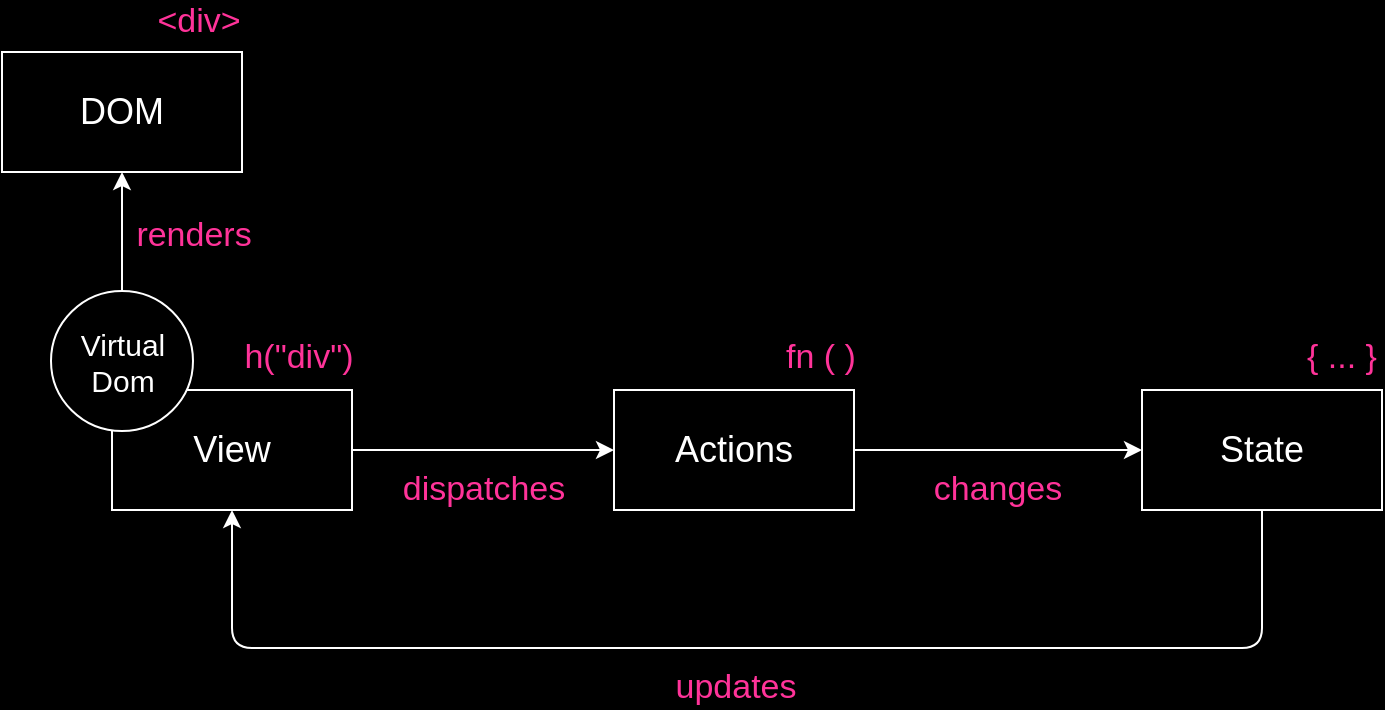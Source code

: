 <mxfile version="10.6.9" type="device"><diagram id="tg-fJTRu2kINH54C5oy3" name="Architecture"><mxGraphModel dx="1158" dy="649" grid="0" gridSize="10" guides="1" tooltips="1" connect="1" arrows="1" fold="1" page="1" pageScale="1" pageWidth="827" pageHeight="469" background="#000000" math="0" shadow="0"><root><mxCell id="0"/><mxCell id="1" parent="0"/><mxCell id="atz3QrsQZ0KJq1YXGvo5-6" value="" style="edgeStyle=orthogonalEdgeStyle;rounded=1;orthogonalLoop=1;jettySize=auto;html=1;strokeColor=#FFFFFF;fontSize=18;fontColor=#FFFFFF;entryX=0;entryY=0.5;entryDx=0;entryDy=0;" edge="1" parent="1" source="atz3QrsQZ0KJq1YXGvo5-1" target="atz3QrsQZ0KJq1YXGvo5-3"><mxGeometry relative="1" as="geometry"><mxPoint x="349" y="273" as="targetPoint"/></mxGeometry></mxCell><mxCell id="atz3QrsQZ0KJq1YXGvo5-1" value="View" style="rounded=0;whiteSpace=wrap;html=1;fillColor=none;strokeColor=#FFFFFF;fontColor=#FFFFFF;fontSize=18;" vertex="1" parent="1"><mxGeometry x="123" y="243" width="120" height="60" as="geometry"/></mxCell><mxCell id="atz3QrsQZ0KJq1YXGvo5-13" style="edgeStyle=orthogonalEdgeStyle;rounded=1;orthogonalLoop=1;jettySize=auto;html=1;exitX=0.5;exitY=1;exitDx=0;exitDy=0;strokeColor=#FFFFFF;fontSize=18;fontColor=#FFFFFF;entryX=0.5;entryY=1;entryDx=0;entryDy=0;" edge="1" parent="1" source="atz3QrsQZ0KJq1YXGvo5-2" target="atz3QrsQZ0KJq1YXGvo5-1"><mxGeometry relative="1" as="geometry"><mxPoint x="186" y="352" as="targetPoint"/><Array as="points"><mxPoint x="698" y="372"/><mxPoint x="183" y="372"/></Array></mxGeometry></mxCell><mxCell id="atz3QrsQZ0KJq1YXGvo5-2" value="State" style="rounded=0;whiteSpace=wrap;html=1;fillColor=none;strokeColor=#FFFFFF;fontColor=#FFFFFF;fontSize=18;verticalAlign=middle;" vertex="1" parent="1"><mxGeometry x="638" y="243" width="120" height="60" as="geometry"/></mxCell><mxCell id="atz3QrsQZ0KJq1YXGvo5-8" value="" style="edgeStyle=orthogonalEdgeStyle;rounded=1;orthogonalLoop=1;jettySize=auto;html=1;strokeColor=#FFFFFF;fontSize=18;fontColor=#FFFFFF;entryX=0;entryY=0.5;entryDx=0;entryDy=0;" edge="1" parent="1" source="atz3QrsQZ0KJq1YXGvo5-3" target="atz3QrsQZ0KJq1YXGvo5-2"><mxGeometry relative="1" as="geometry"><mxPoint x="553" y="273" as="targetPoint"/></mxGeometry></mxCell><mxCell id="atz3QrsQZ0KJq1YXGvo5-3" value="Actions" style="rounded=0;whiteSpace=wrap;html=1;fillColor=none;strokeColor=#FFFFFF;fontColor=#FFFFFF;fontSize=18;" vertex="1" parent="1"><mxGeometry x="374" y="243" width="120" height="60" as="geometry"/></mxCell><mxCell id="atz3QrsQZ0KJq1YXGvo5-24" style="edgeStyle=none;rounded=1;orthogonalLoop=1;jettySize=auto;html=1;exitX=0.5;exitY=0;exitDx=0;exitDy=0;entryX=0.5;entryY=1;entryDx=0;entryDy=0;strokeColor=#FFFFFF;fontSize=17;fontColor=#FF3399;" edge="1" parent="1" source="atz3QrsQZ0KJq1YXGvo5-14" target="atz3QrsQZ0KJq1YXGvo5-15"><mxGeometry relative="1" as="geometry"/></mxCell><mxCell id="atz3QrsQZ0KJq1YXGvo5-14" value="Virtual &lt;br&gt;Dom" style="ellipse;whiteSpace=wrap;html=1;strokeColor=#FFFFFF;fillColor=#000000;fontSize=15;fontColor=#FFFFFF;" vertex="1" parent="1"><mxGeometry x="92.5" y="193.5" width="71" height="70" as="geometry"/></mxCell><mxCell id="atz3QrsQZ0KJq1YXGvo5-15" value="DOM" style="rounded=0;whiteSpace=wrap;html=1;fillColor=none;strokeColor=#FFFFFF;fontColor=#FFFFFF;fontSize=18;" vertex="1" parent="1"><mxGeometry x="68" y="74" width="120" height="60" as="geometry"/></mxCell><mxCell id="atz3QrsQZ0KJq1YXGvo5-17" value="{ ... }" style="text;html=1;strokeColor=none;fillColor=none;align=center;verticalAlign=middle;whiteSpace=wrap;rounded=0;fontSize=17;fontColor=#FF3399;" vertex="1" parent="1"><mxGeometry x="718" y="217" width="40" height="20" as="geometry"/></mxCell><mxCell id="atz3QrsQZ0KJq1YXGvo5-21" value="fn ( )" style="text;html=1;strokeColor=none;fillColor=none;align=center;verticalAlign=middle;whiteSpace=wrap;rounded=0;fontSize=17;fontColor=#FF3399;" vertex="1" parent="1"><mxGeometry x="435" y="216" width="85" height="21" as="geometry"/></mxCell><mxCell id="atz3QrsQZ0KJq1YXGvo5-22" value="h(&quot;div&quot;)" style="text;html=1;strokeColor=none;fillColor=none;align=center;verticalAlign=middle;whiteSpace=wrap;rounded=0;fontSize=17;fontColor=#FF3399;" vertex="1" parent="1"><mxGeometry x="174" y="216" width="85" height="21" as="geometry"/></mxCell><mxCell id="atz3QrsQZ0KJq1YXGvo5-26" value="updates" style="text;html=1;strokeColor=none;fillColor=none;align=center;verticalAlign=middle;whiteSpace=wrap;rounded=0;fontSize=17;fontColor=#FF3399;" vertex="1" parent="1"><mxGeometry x="415" y="382" width="40" height="20" as="geometry"/></mxCell><mxCell id="atz3QrsQZ0KJq1YXGvo5-28" value="renders" style="text;html=1;strokeColor=none;fillColor=none;align=center;verticalAlign=middle;whiteSpace=wrap;rounded=0;fontSize=17;fontColor=#FF3399;" vertex="1" parent="1"><mxGeometry x="144" y="156" width="40" height="20" as="geometry"/></mxCell><mxCell id="atz3QrsQZ0KJq1YXGvo5-29" value="&amp;lt;div&amp;gt;" style="text;html=1;strokeColor=none;fillColor=none;align=center;verticalAlign=middle;whiteSpace=wrap;rounded=0;fontSize=17;fontColor=#FF3399;" vertex="1" parent="1"><mxGeometry x="123.5" y="48.5" width="85" height="21" as="geometry"/></mxCell><mxCell id="atz3QrsQZ0KJq1YXGvo5-34" value="dispatches" style="text;html=1;strokeColor=none;fillColor=none;align=center;verticalAlign=middle;whiteSpace=wrap;rounded=0;fontSize=17;fontColor=#FF3399;" vertex="1" parent="1"><mxGeometry x="288.5" y="283" width="40" height="20" as="geometry"/></mxCell><mxCell id="atz3QrsQZ0KJq1YXGvo5-38" value="changes" style="text;html=1;strokeColor=none;fillColor=none;align=center;verticalAlign=middle;whiteSpace=wrap;rounded=0;fontSize=17;fontColor=#FF3399;" vertex="1" parent="1"><mxGeometry x="546" y="283" width="40" height="20" as="geometry"/></mxCell></root></mxGraphModel></diagram></mxfile>
